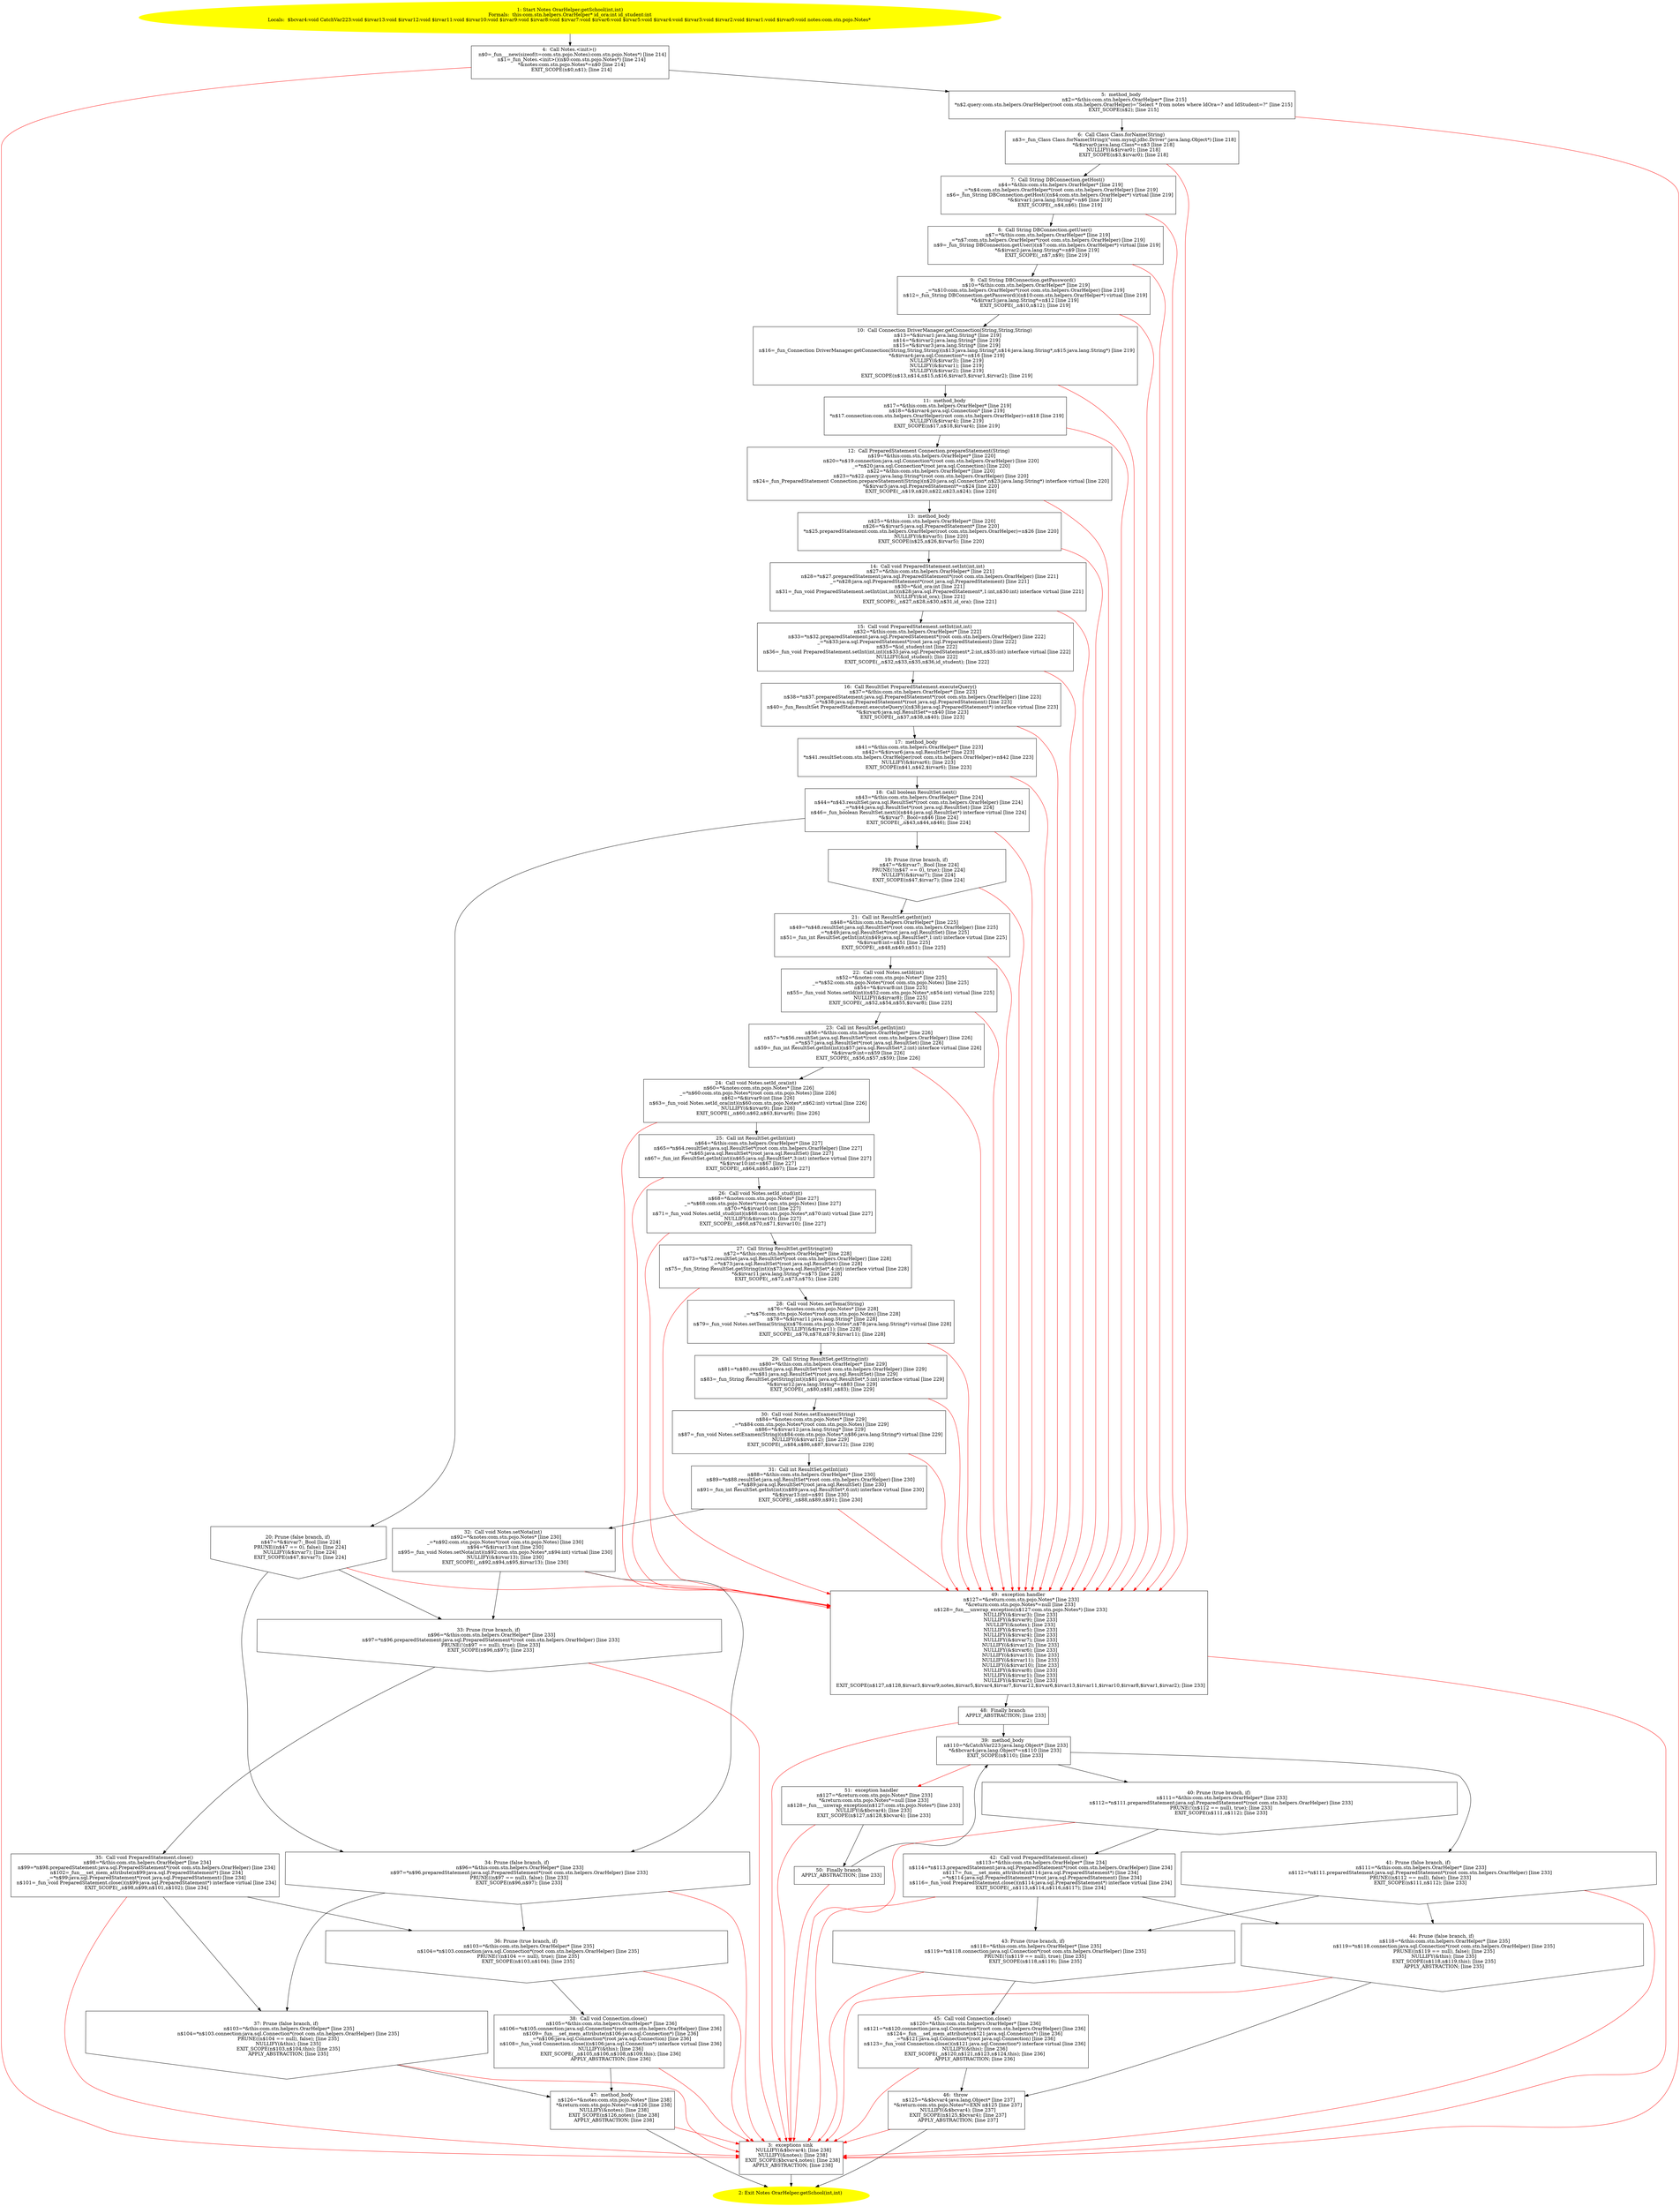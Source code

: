 /* @generated */
digraph cfg {
"com.stn.helpers.OrarHelper.getSchool(int,int):com.stn.pojo.Notes.7fb94ce121984e3f343b6c41e871cabc_1" [label="1: Start Notes OrarHelper.getSchool(int,int)\nFormals:  this:com.stn.helpers.OrarHelper* id_ora:int id_student:int\nLocals:  $bcvar4:void CatchVar223:void $irvar13:void $irvar12:void $irvar11:void $irvar10:void $irvar9:void $irvar8:void $irvar7:void $irvar6:void $irvar5:void $irvar4:void $irvar3:void $irvar2:void $irvar1:void $irvar0:void notes:com.stn.pojo.Notes* \n  " color=yellow style=filled]
	

	 "com.stn.helpers.OrarHelper.getSchool(int,int):com.stn.pojo.Notes.7fb94ce121984e3f343b6c41e871cabc_1" -> "com.stn.helpers.OrarHelper.getSchool(int,int):com.stn.pojo.Notes.7fb94ce121984e3f343b6c41e871cabc_4" ;
"com.stn.helpers.OrarHelper.getSchool(int,int):com.stn.pojo.Notes.7fb94ce121984e3f343b6c41e871cabc_2" [label="2: Exit Notes OrarHelper.getSchool(int,int) \n  " color=yellow style=filled]
	

"com.stn.helpers.OrarHelper.getSchool(int,int):com.stn.pojo.Notes.7fb94ce121984e3f343b6c41e871cabc_3" [label="3:  exceptions sink \n   NULLIFY(&$bcvar4); [line 238]\n  NULLIFY(&notes); [line 238]\n  EXIT_SCOPE($bcvar4,notes); [line 238]\n  APPLY_ABSTRACTION; [line 238]\n " shape="box"]
	

	 "com.stn.helpers.OrarHelper.getSchool(int,int):com.stn.pojo.Notes.7fb94ce121984e3f343b6c41e871cabc_3" -> "com.stn.helpers.OrarHelper.getSchool(int,int):com.stn.pojo.Notes.7fb94ce121984e3f343b6c41e871cabc_2" ;
"com.stn.helpers.OrarHelper.getSchool(int,int):com.stn.pojo.Notes.7fb94ce121984e3f343b6c41e871cabc_4" [label="4:  Call Notes.<init>() \n   n$0=_fun___new(sizeof(t=com.stn.pojo.Notes):com.stn.pojo.Notes*) [line 214]\n  n$1=_fun_Notes.<init>()(n$0:com.stn.pojo.Notes*) [line 214]\n  *&notes:com.stn.pojo.Notes*=n$0 [line 214]\n  EXIT_SCOPE(n$0,n$1); [line 214]\n " shape="box"]
	

	 "com.stn.helpers.OrarHelper.getSchool(int,int):com.stn.pojo.Notes.7fb94ce121984e3f343b6c41e871cabc_4" -> "com.stn.helpers.OrarHelper.getSchool(int,int):com.stn.pojo.Notes.7fb94ce121984e3f343b6c41e871cabc_5" ;
	 "com.stn.helpers.OrarHelper.getSchool(int,int):com.stn.pojo.Notes.7fb94ce121984e3f343b6c41e871cabc_4" -> "com.stn.helpers.OrarHelper.getSchool(int,int):com.stn.pojo.Notes.7fb94ce121984e3f343b6c41e871cabc_3" [color="red" ];
"com.stn.helpers.OrarHelper.getSchool(int,int):com.stn.pojo.Notes.7fb94ce121984e3f343b6c41e871cabc_5" [label="5:  method_body \n   n$2=*&this:com.stn.helpers.OrarHelper* [line 215]\n  *n$2.query:com.stn.helpers.OrarHelper(root com.stn.helpers.OrarHelper)=\"Select * from notes where IdOra=? and IdStudent=?\" [line 215]\n  EXIT_SCOPE(n$2); [line 215]\n " shape="box"]
	

	 "com.stn.helpers.OrarHelper.getSchool(int,int):com.stn.pojo.Notes.7fb94ce121984e3f343b6c41e871cabc_5" -> "com.stn.helpers.OrarHelper.getSchool(int,int):com.stn.pojo.Notes.7fb94ce121984e3f343b6c41e871cabc_6" ;
	 "com.stn.helpers.OrarHelper.getSchool(int,int):com.stn.pojo.Notes.7fb94ce121984e3f343b6c41e871cabc_5" -> "com.stn.helpers.OrarHelper.getSchool(int,int):com.stn.pojo.Notes.7fb94ce121984e3f343b6c41e871cabc_3" [color="red" ];
"com.stn.helpers.OrarHelper.getSchool(int,int):com.stn.pojo.Notes.7fb94ce121984e3f343b6c41e871cabc_6" [label="6:  Call Class Class.forName(String) \n   n$3=_fun_Class Class.forName(String)(\"com.mysql.jdbc.Driver\":java.lang.Object*) [line 218]\n  *&$irvar0:java.lang.Class*=n$3 [line 218]\n  NULLIFY(&$irvar0); [line 218]\n  EXIT_SCOPE(n$3,$irvar0); [line 218]\n " shape="box"]
	

	 "com.stn.helpers.OrarHelper.getSchool(int,int):com.stn.pojo.Notes.7fb94ce121984e3f343b6c41e871cabc_6" -> "com.stn.helpers.OrarHelper.getSchool(int,int):com.stn.pojo.Notes.7fb94ce121984e3f343b6c41e871cabc_7" ;
	 "com.stn.helpers.OrarHelper.getSchool(int,int):com.stn.pojo.Notes.7fb94ce121984e3f343b6c41e871cabc_6" -> "com.stn.helpers.OrarHelper.getSchool(int,int):com.stn.pojo.Notes.7fb94ce121984e3f343b6c41e871cabc_49" [color="red" ];
"com.stn.helpers.OrarHelper.getSchool(int,int):com.stn.pojo.Notes.7fb94ce121984e3f343b6c41e871cabc_7" [label="7:  Call String DBConnection.getHost() \n   n$4=*&this:com.stn.helpers.OrarHelper* [line 219]\n  _=*n$4:com.stn.helpers.OrarHelper*(root com.stn.helpers.OrarHelper) [line 219]\n  n$6=_fun_String DBConnection.getHost()(n$4:com.stn.helpers.OrarHelper*) virtual [line 219]\n  *&$irvar1:java.lang.String*=n$6 [line 219]\n  EXIT_SCOPE(_,n$4,n$6); [line 219]\n " shape="box"]
	

	 "com.stn.helpers.OrarHelper.getSchool(int,int):com.stn.pojo.Notes.7fb94ce121984e3f343b6c41e871cabc_7" -> "com.stn.helpers.OrarHelper.getSchool(int,int):com.stn.pojo.Notes.7fb94ce121984e3f343b6c41e871cabc_8" ;
	 "com.stn.helpers.OrarHelper.getSchool(int,int):com.stn.pojo.Notes.7fb94ce121984e3f343b6c41e871cabc_7" -> "com.stn.helpers.OrarHelper.getSchool(int,int):com.stn.pojo.Notes.7fb94ce121984e3f343b6c41e871cabc_49" [color="red" ];
"com.stn.helpers.OrarHelper.getSchool(int,int):com.stn.pojo.Notes.7fb94ce121984e3f343b6c41e871cabc_8" [label="8:  Call String DBConnection.getUser() \n   n$7=*&this:com.stn.helpers.OrarHelper* [line 219]\n  _=*n$7:com.stn.helpers.OrarHelper*(root com.stn.helpers.OrarHelper) [line 219]\n  n$9=_fun_String DBConnection.getUser()(n$7:com.stn.helpers.OrarHelper*) virtual [line 219]\n  *&$irvar2:java.lang.String*=n$9 [line 219]\n  EXIT_SCOPE(_,n$7,n$9); [line 219]\n " shape="box"]
	

	 "com.stn.helpers.OrarHelper.getSchool(int,int):com.stn.pojo.Notes.7fb94ce121984e3f343b6c41e871cabc_8" -> "com.stn.helpers.OrarHelper.getSchool(int,int):com.stn.pojo.Notes.7fb94ce121984e3f343b6c41e871cabc_9" ;
	 "com.stn.helpers.OrarHelper.getSchool(int,int):com.stn.pojo.Notes.7fb94ce121984e3f343b6c41e871cabc_8" -> "com.stn.helpers.OrarHelper.getSchool(int,int):com.stn.pojo.Notes.7fb94ce121984e3f343b6c41e871cabc_49" [color="red" ];
"com.stn.helpers.OrarHelper.getSchool(int,int):com.stn.pojo.Notes.7fb94ce121984e3f343b6c41e871cabc_9" [label="9:  Call String DBConnection.getPassword() \n   n$10=*&this:com.stn.helpers.OrarHelper* [line 219]\n  _=*n$10:com.stn.helpers.OrarHelper*(root com.stn.helpers.OrarHelper) [line 219]\n  n$12=_fun_String DBConnection.getPassword()(n$10:com.stn.helpers.OrarHelper*) virtual [line 219]\n  *&$irvar3:java.lang.String*=n$12 [line 219]\n  EXIT_SCOPE(_,n$10,n$12); [line 219]\n " shape="box"]
	

	 "com.stn.helpers.OrarHelper.getSchool(int,int):com.stn.pojo.Notes.7fb94ce121984e3f343b6c41e871cabc_9" -> "com.stn.helpers.OrarHelper.getSchool(int,int):com.stn.pojo.Notes.7fb94ce121984e3f343b6c41e871cabc_10" ;
	 "com.stn.helpers.OrarHelper.getSchool(int,int):com.stn.pojo.Notes.7fb94ce121984e3f343b6c41e871cabc_9" -> "com.stn.helpers.OrarHelper.getSchool(int,int):com.stn.pojo.Notes.7fb94ce121984e3f343b6c41e871cabc_49" [color="red" ];
"com.stn.helpers.OrarHelper.getSchool(int,int):com.stn.pojo.Notes.7fb94ce121984e3f343b6c41e871cabc_10" [label="10:  Call Connection DriverManager.getConnection(String,String,String) \n   n$13=*&$irvar1:java.lang.String* [line 219]\n  n$14=*&$irvar2:java.lang.String* [line 219]\n  n$15=*&$irvar3:java.lang.String* [line 219]\n  n$16=_fun_Connection DriverManager.getConnection(String,String,String)(n$13:java.lang.String*,n$14:java.lang.String*,n$15:java.lang.String*) [line 219]\n  *&$irvar4:java.sql.Connection*=n$16 [line 219]\n  NULLIFY(&$irvar3); [line 219]\n  NULLIFY(&$irvar1); [line 219]\n  NULLIFY(&$irvar2); [line 219]\n  EXIT_SCOPE(n$13,n$14,n$15,n$16,$irvar3,$irvar1,$irvar2); [line 219]\n " shape="box"]
	

	 "com.stn.helpers.OrarHelper.getSchool(int,int):com.stn.pojo.Notes.7fb94ce121984e3f343b6c41e871cabc_10" -> "com.stn.helpers.OrarHelper.getSchool(int,int):com.stn.pojo.Notes.7fb94ce121984e3f343b6c41e871cabc_11" ;
	 "com.stn.helpers.OrarHelper.getSchool(int,int):com.stn.pojo.Notes.7fb94ce121984e3f343b6c41e871cabc_10" -> "com.stn.helpers.OrarHelper.getSchool(int,int):com.stn.pojo.Notes.7fb94ce121984e3f343b6c41e871cabc_49" [color="red" ];
"com.stn.helpers.OrarHelper.getSchool(int,int):com.stn.pojo.Notes.7fb94ce121984e3f343b6c41e871cabc_11" [label="11:  method_body \n   n$17=*&this:com.stn.helpers.OrarHelper* [line 219]\n  n$18=*&$irvar4:java.sql.Connection* [line 219]\n  *n$17.connection:com.stn.helpers.OrarHelper(root com.stn.helpers.OrarHelper)=n$18 [line 219]\n  NULLIFY(&$irvar4); [line 219]\n  EXIT_SCOPE(n$17,n$18,$irvar4); [line 219]\n " shape="box"]
	

	 "com.stn.helpers.OrarHelper.getSchool(int,int):com.stn.pojo.Notes.7fb94ce121984e3f343b6c41e871cabc_11" -> "com.stn.helpers.OrarHelper.getSchool(int,int):com.stn.pojo.Notes.7fb94ce121984e3f343b6c41e871cabc_12" ;
	 "com.stn.helpers.OrarHelper.getSchool(int,int):com.stn.pojo.Notes.7fb94ce121984e3f343b6c41e871cabc_11" -> "com.stn.helpers.OrarHelper.getSchool(int,int):com.stn.pojo.Notes.7fb94ce121984e3f343b6c41e871cabc_49" [color="red" ];
"com.stn.helpers.OrarHelper.getSchool(int,int):com.stn.pojo.Notes.7fb94ce121984e3f343b6c41e871cabc_12" [label="12:  Call PreparedStatement Connection.prepareStatement(String) \n   n$19=*&this:com.stn.helpers.OrarHelper* [line 220]\n  n$20=*n$19.connection:java.sql.Connection*(root com.stn.helpers.OrarHelper) [line 220]\n  _=*n$20:java.sql.Connection*(root java.sql.Connection) [line 220]\n  n$22=*&this:com.stn.helpers.OrarHelper* [line 220]\n  n$23=*n$22.query:java.lang.String*(root com.stn.helpers.OrarHelper) [line 220]\n  n$24=_fun_PreparedStatement Connection.prepareStatement(String)(n$20:java.sql.Connection*,n$23:java.lang.String*) interface virtual [line 220]\n  *&$irvar5:java.sql.PreparedStatement*=n$24 [line 220]\n  EXIT_SCOPE(_,n$19,n$20,n$22,n$23,n$24); [line 220]\n " shape="box"]
	

	 "com.stn.helpers.OrarHelper.getSchool(int,int):com.stn.pojo.Notes.7fb94ce121984e3f343b6c41e871cabc_12" -> "com.stn.helpers.OrarHelper.getSchool(int,int):com.stn.pojo.Notes.7fb94ce121984e3f343b6c41e871cabc_13" ;
	 "com.stn.helpers.OrarHelper.getSchool(int,int):com.stn.pojo.Notes.7fb94ce121984e3f343b6c41e871cabc_12" -> "com.stn.helpers.OrarHelper.getSchool(int,int):com.stn.pojo.Notes.7fb94ce121984e3f343b6c41e871cabc_49" [color="red" ];
"com.stn.helpers.OrarHelper.getSchool(int,int):com.stn.pojo.Notes.7fb94ce121984e3f343b6c41e871cabc_13" [label="13:  method_body \n   n$25=*&this:com.stn.helpers.OrarHelper* [line 220]\n  n$26=*&$irvar5:java.sql.PreparedStatement* [line 220]\n  *n$25.preparedStatement:com.stn.helpers.OrarHelper(root com.stn.helpers.OrarHelper)=n$26 [line 220]\n  NULLIFY(&$irvar5); [line 220]\n  EXIT_SCOPE(n$25,n$26,$irvar5); [line 220]\n " shape="box"]
	

	 "com.stn.helpers.OrarHelper.getSchool(int,int):com.stn.pojo.Notes.7fb94ce121984e3f343b6c41e871cabc_13" -> "com.stn.helpers.OrarHelper.getSchool(int,int):com.stn.pojo.Notes.7fb94ce121984e3f343b6c41e871cabc_14" ;
	 "com.stn.helpers.OrarHelper.getSchool(int,int):com.stn.pojo.Notes.7fb94ce121984e3f343b6c41e871cabc_13" -> "com.stn.helpers.OrarHelper.getSchool(int,int):com.stn.pojo.Notes.7fb94ce121984e3f343b6c41e871cabc_49" [color="red" ];
"com.stn.helpers.OrarHelper.getSchool(int,int):com.stn.pojo.Notes.7fb94ce121984e3f343b6c41e871cabc_14" [label="14:  Call void PreparedStatement.setInt(int,int) \n   n$27=*&this:com.stn.helpers.OrarHelper* [line 221]\n  n$28=*n$27.preparedStatement:java.sql.PreparedStatement*(root com.stn.helpers.OrarHelper) [line 221]\n  _=*n$28:java.sql.PreparedStatement*(root java.sql.PreparedStatement) [line 221]\n  n$30=*&id_ora:int [line 221]\n  n$31=_fun_void PreparedStatement.setInt(int,int)(n$28:java.sql.PreparedStatement*,1:int,n$30:int) interface virtual [line 221]\n  NULLIFY(&id_ora); [line 221]\n  EXIT_SCOPE(_,n$27,n$28,n$30,n$31,id_ora); [line 221]\n " shape="box"]
	

	 "com.stn.helpers.OrarHelper.getSchool(int,int):com.stn.pojo.Notes.7fb94ce121984e3f343b6c41e871cabc_14" -> "com.stn.helpers.OrarHelper.getSchool(int,int):com.stn.pojo.Notes.7fb94ce121984e3f343b6c41e871cabc_15" ;
	 "com.stn.helpers.OrarHelper.getSchool(int,int):com.stn.pojo.Notes.7fb94ce121984e3f343b6c41e871cabc_14" -> "com.stn.helpers.OrarHelper.getSchool(int,int):com.stn.pojo.Notes.7fb94ce121984e3f343b6c41e871cabc_49" [color="red" ];
"com.stn.helpers.OrarHelper.getSchool(int,int):com.stn.pojo.Notes.7fb94ce121984e3f343b6c41e871cabc_15" [label="15:  Call void PreparedStatement.setInt(int,int) \n   n$32=*&this:com.stn.helpers.OrarHelper* [line 222]\n  n$33=*n$32.preparedStatement:java.sql.PreparedStatement*(root com.stn.helpers.OrarHelper) [line 222]\n  _=*n$33:java.sql.PreparedStatement*(root java.sql.PreparedStatement) [line 222]\n  n$35=*&id_student:int [line 222]\n  n$36=_fun_void PreparedStatement.setInt(int,int)(n$33:java.sql.PreparedStatement*,2:int,n$35:int) interface virtual [line 222]\n  NULLIFY(&id_student); [line 222]\n  EXIT_SCOPE(_,n$32,n$33,n$35,n$36,id_student); [line 222]\n " shape="box"]
	

	 "com.stn.helpers.OrarHelper.getSchool(int,int):com.stn.pojo.Notes.7fb94ce121984e3f343b6c41e871cabc_15" -> "com.stn.helpers.OrarHelper.getSchool(int,int):com.stn.pojo.Notes.7fb94ce121984e3f343b6c41e871cabc_16" ;
	 "com.stn.helpers.OrarHelper.getSchool(int,int):com.stn.pojo.Notes.7fb94ce121984e3f343b6c41e871cabc_15" -> "com.stn.helpers.OrarHelper.getSchool(int,int):com.stn.pojo.Notes.7fb94ce121984e3f343b6c41e871cabc_49" [color="red" ];
"com.stn.helpers.OrarHelper.getSchool(int,int):com.stn.pojo.Notes.7fb94ce121984e3f343b6c41e871cabc_16" [label="16:  Call ResultSet PreparedStatement.executeQuery() \n   n$37=*&this:com.stn.helpers.OrarHelper* [line 223]\n  n$38=*n$37.preparedStatement:java.sql.PreparedStatement*(root com.stn.helpers.OrarHelper) [line 223]\n  _=*n$38:java.sql.PreparedStatement*(root java.sql.PreparedStatement) [line 223]\n  n$40=_fun_ResultSet PreparedStatement.executeQuery()(n$38:java.sql.PreparedStatement*) interface virtual [line 223]\n  *&$irvar6:java.sql.ResultSet*=n$40 [line 223]\n  EXIT_SCOPE(_,n$37,n$38,n$40); [line 223]\n " shape="box"]
	

	 "com.stn.helpers.OrarHelper.getSchool(int,int):com.stn.pojo.Notes.7fb94ce121984e3f343b6c41e871cabc_16" -> "com.stn.helpers.OrarHelper.getSchool(int,int):com.stn.pojo.Notes.7fb94ce121984e3f343b6c41e871cabc_17" ;
	 "com.stn.helpers.OrarHelper.getSchool(int,int):com.stn.pojo.Notes.7fb94ce121984e3f343b6c41e871cabc_16" -> "com.stn.helpers.OrarHelper.getSchool(int,int):com.stn.pojo.Notes.7fb94ce121984e3f343b6c41e871cabc_49" [color="red" ];
"com.stn.helpers.OrarHelper.getSchool(int,int):com.stn.pojo.Notes.7fb94ce121984e3f343b6c41e871cabc_17" [label="17:  method_body \n   n$41=*&this:com.stn.helpers.OrarHelper* [line 223]\n  n$42=*&$irvar6:java.sql.ResultSet* [line 223]\n  *n$41.resultSet:com.stn.helpers.OrarHelper(root com.stn.helpers.OrarHelper)=n$42 [line 223]\n  NULLIFY(&$irvar6); [line 223]\n  EXIT_SCOPE(n$41,n$42,$irvar6); [line 223]\n " shape="box"]
	

	 "com.stn.helpers.OrarHelper.getSchool(int,int):com.stn.pojo.Notes.7fb94ce121984e3f343b6c41e871cabc_17" -> "com.stn.helpers.OrarHelper.getSchool(int,int):com.stn.pojo.Notes.7fb94ce121984e3f343b6c41e871cabc_18" ;
	 "com.stn.helpers.OrarHelper.getSchool(int,int):com.stn.pojo.Notes.7fb94ce121984e3f343b6c41e871cabc_17" -> "com.stn.helpers.OrarHelper.getSchool(int,int):com.stn.pojo.Notes.7fb94ce121984e3f343b6c41e871cabc_49" [color="red" ];
"com.stn.helpers.OrarHelper.getSchool(int,int):com.stn.pojo.Notes.7fb94ce121984e3f343b6c41e871cabc_18" [label="18:  Call boolean ResultSet.next() \n   n$43=*&this:com.stn.helpers.OrarHelper* [line 224]\n  n$44=*n$43.resultSet:java.sql.ResultSet*(root com.stn.helpers.OrarHelper) [line 224]\n  _=*n$44:java.sql.ResultSet*(root java.sql.ResultSet) [line 224]\n  n$46=_fun_boolean ResultSet.next()(n$44:java.sql.ResultSet*) interface virtual [line 224]\n  *&$irvar7:_Bool=n$46 [line 224]\n  EXIT_SCOPE(_,n$43,n$44,n$46); [line 224]\n " shape="box"]
	

	 "com.stn.helpers.OrarHelper.getSchool(int,int):com.stn.pojo.Notes.7fb94ce121984e3f343b6c41e871cabc_18" -> "com.stn.helpers.OrarHelper.getSchool(int,int):com.stn.pojo.Notes.7fb94ce121984e3f343b6c41e871cabc_19" ;
	 "com.stn.helpers.OrarHelper.getSchool(int,int):com.stn.pojo.Notes.7fb94ce121984e3f343b6c41e871cabc_18" -> "com.stn.helpers.OrarHelper.getSchool(int,int):com.stn.pojo.Notes.7fb94ce121984e3f343b6c41e871cabc_20" ;
	 "com.stn.helpers.OrarHelper.getSchool(int,int):com.stn.pojo.Notes.7fb94ce121984e3f343b6c41e871cabc_18" -> "com.stn.helpers.OrarHelper.getSchool(int,int):com.stn.pojo.Notes.7fb94ce121984e3f343b6c41e871cabc_49" [color="red" ];
"com.stn.helpers.OrarHelper.getSchool(int,int):com.stn.pojo.Notes.7fb94ce121984e3f343b6c41e871cabc_19" [label="19: Prune (true branch, if) \n   n$47=*&$irvar7:_Bool [line 224]\n  PRUNE(!(n$47 == 0), true); [line 224]\n  NULLIFY(&$irvar7); [line 224]\n  EXIT_SCOPE(n$47,$irvar7); [line 224]\n " shape="invhouse"]
	

	 "com.stn.helpers.OrarHelper.getSchool(int,int):com.stn.pojo.Notes.7fb94ce121984e3f343b6c41e871cabc_19" -> "com.stn.helpers.OrarHelper.getSchool(int,int):com.stn.pojo.Notes.7fb94ce121984e3f343b6c41e871cabc_21" ;
	 "com.stn.helpers.OrarHelper.getSchool(int,int):com.stn.pojo.Notes.7fb94ce121984e3f343b6c41e871cabc_19" -> "com.stn.helpers.OrarHelper.getSchool(int,int):com.stn.pojo.Notes.7fb94ce121984e3f343b6c41e871cabc_49" [color="red" ];
"com.stn.helpers.OrarHelper.getSchool(int,int):com.stn.pojo.Notes.7fb94ce121984e3f343b6c41e871cabc_20" [label="20: Prune (false branch, if) \n   n$47=*&$irvar7:_Bool [line 224]\n  PRUNE((n$47 == 0), false); [line 224]\n  NULLIFY(&$irvar7); [line 224]\n  EXIT_SCOPE(n$47,$irvar7); [line 224]\n " shape="invhouse"]
	

	 "com.stn.helpers.OrarHelper.getSchool(int,int):com.stn.pojo.Notes.7fb94ce121984e3f343b6c41e871cabc_20" -> "com.stn.helpers.OrarHelper.getSchool(int,int):com.stn.pojo.Notes.7fb94ce121984e3f343b6c41e871cabc_33" ;
	 "com.stn.helpers.OrarHelper.getSchool(int,int):com.stn.pojo.Notes.7fb94ce121984e3f343b6c41e871cabc_20" -> "com.stn.helpers.OrarHelper.getSchool(int,int):com.stn.pojo.Notes.7fb94ce121984e3f343b6c41e871cabc_34" ;
	 "com.stn.helpers.OrarHelper.getSchool(int,int):com.stn.pojo.Notes.7fb94ce121984e3f343b6c41e871cabc_20" -> "com.stn.helpers.OrarHelper.getSchool(int,int):com.stn.pojo.Notes.7fb94ce121984e3f343b6c41e871cabc_49" [color="red" ];
"com.stn.helpers.OrarHelper.getSchool(int,int):com.stn.pojo.Notes.7fb94ce121984e3f343b6c41e871cabc_21" [label="21:  Call int ResultSet.getInt(int) \n   n$48=*&this:com.stn.helpers.OrarHelper* [line 225]\n  n$49=*n$48.resultSet:java.sql.ResultSet*(root com.stn.helpers.OrarHelper) [line 225]\n  _=*n$49:java.sql.ResultSet*(root java.sql.ResultSet) [line 225]\n  n$51=_fun_int ResultSet.getInt(int)(n$49:java.sql.ResultSet*,1:int) interface virtual [line 225]\n  *&$irvar8:int=n$51 [line 225]\n  EXIT_SCOPE(_,n$48,n$49,n$51); [line 225]\n " shape="box"]
	

	 "com.stn.helpers.OrarHelper.getSchool(int,int):com.stn.pojo.Notes.7fb94ce121984e3f343b6c41e871cabc_21" -> "com.stn.helpers.OrarHelper.getSchool(int,int):com.stn.pojo.Notes.7fb94ce121984e3f343b6c41e871cabc_22" ;
	 "com.stn.helpers.OrarHelper.getSchool(int,int):com.stn.pojo.Notes.7fb94ce121984e3f343b6c41e871cabc_21" -> "com.stn.helpers.OrarHelper.getSchool(int,int):com.stn.pojo.Notes.7fb94ce121984e3f343b6c41e871cabc_49" [color="red" ];
"com.stn.helpers.OrarHelper.getSchool(int,int):com.stn.pojo.Notes.7fb94ce121984e3f343b6c41e871cabc_22" [label="22:  Call void Notes.setId(int) \n   n$52=*&notes:com.stn.pojo.Notes* [line 225]\n  _=*n$52:com.stn.pojo.Notes*(root com.stn.pojo.Notes) [line 225]\n  n$54=*&$irvar8:int [line 225]\n  n$55=_fun_void Notes.setId(int)(n$52:com.stn.pojo.Notes*,n$54:int) virtual [line 225]\n  NULLIFY(&$irvar8); [line 225]\n  EXIT_SCOPE(_,n$52,n$54,n$55,$irvar8); [line 225]\n " shape="box"]
	

	 "com.stn.helpers.OrarHelper.getSchool(int,int):com.stn.pojo.Notes.7fb94ce121984e3f343b6c41e871cabc_22" -> "com.stn.helpers.OrarHelper.getSchool(int,int):com.stn.pojo.Notes.7fb94ce121984e3f343b6c41e871cabc_23" ;
	 "com.stn.helpers.OrarHelper.getSchool(int,int):com.stn.pojo.Notes.7fb94ce121984e3f343b6c41e871cabc_22" -> "com.stn.helpers.OrarHelper.getSchool(int,int):com.stn.pojo.Notes.7fb94ce121984e3f343b6c41e871cabc_49" [color="red" ];
"com.stn.helpers.OrarHelper.getSchool(int,int):com.stn.pojo.Notes.7fb94ce121984e3f343b6c41e871cabc_23" [label="23:  Call int ResultSet.getInt(int) \n   n$56=*&this:com.stn.helpers.OrarHelper* [line 226]\n  n$57=*n$56.resultSet:java.sql.ResultSet*(root com.stn.helpers.OrarHelper) [line 226]\n  _=*n$57:java.sql.ResultSet*(root java.sql.ResultSet) [line 226]\n  n$59=_fun_int ResultSet.getInt(int)(n$57:java.sql.ResultSet*,2:int) interface virtual [line 226]\n  *&$irvar9:int=n$59 [line 226]\n  EXIT_SCOPE(_,n$56,n$57,n$59); [line 226]\n " shape="box"]
	

	 "com.stn.helpers.OrarHelper.getSchool(int,int):com.stn.pojo.Notes.7fb94ce121984e3f343b6c41e871cabc_23" -> "com.stn.helpers.OrarHelper.getSchool(int,int):com.stn.pojo.Notes.7fb94ce121984e3f343b6c41e871cabc_24" ;
	 "com.stn.helpers.OrarHelper.getSchool(int,int):com.stn.pojo.Notes.7fb94ce121984e3f343b6c41e871cabc_23" -> "com.stn.helpers.OrarHelper.getSchool(int,int):com.stn.pojo.Notes.7fb94ce121984e3f343b6c41e871cabc_49" [color="red" ];
"com.stn.helpers.OrarHelper.getSchool(int,int):com.stn.pojo.Notes.7fb94ce121984e3f343b6c41e871cabc_24" [label="24:  Call void Notes.setId_ora(int) \n   n$60=*&notes:com.stn.pojo.Notes* [line 226]\n  _=*n$60:com.stn.pojo.Notes*(root com.stn.pojo.Notes) [line 226]\n  n$62=*&$irvar9:int [line 226]\n  n$63=_fun_void Notes.setId_ora(int)(n$60:com.stn.pojo.Notes*,n$62:int) virtual [line 226]\n  NULLIFY(&$irvar9); [line 226]\n  EXIT_SCOPE(_,n$60,n$62,n$63,$irvar9); [line 226]\n " shape="box"]
	

	 "com.stn.helpers.OrarHelper.getSchool(int,int):com.stn.pojo.Notes.7fb94ce121984e3f343b6c41e871cabc_24" -> "com.stn.helpers.OrarHelper.getSchool(int,int):com.stn.pojo.Notes.7fb94ce121984e3f343b6c41e871cabc_25" ;
	 "com.stn.helpers.OrarHelper.getSchool(int,int):com.stn.pojo.Notes.7fb94ce121984e3f343b6c41e871cabc_24" -> "com.stn.helpers.OrarHelper.getSchool(int,int):com.stn.pojo.Notes.7fb94ce121984e3f343b6c41e871cabc_49" [color="red" ];
"com.stn.helpers.OrarHelper.getSchool(int,int):com.stn.pojo.Notes.7fb94ce121984e3f343b6c41e871cabc_25" [label="25:  Call int ResultSet.getInt(int) \n   n$64=*&this:com.stn.helpers.OrarHelper* [line 227]\n  n$65=*n$64.resultSet:java.sql.ResultSet*(root com.stn.helpers.OrarHelper) [line 227]\n  _=*n$65:java.sql.ResultSet*(root java.sql.ResultSet) [line 227]\n  n$67=_fun_int ResultSet.getInt(int)(n$65:java.sql.ResultSet*,3:int) interface virtual [line 227]\n  *&$irvar10:int=n$67 [line 227]\n  EXIT_SCOPE(_,n$64,n$65,n$67); [line 227]\n " shape="box"]
	

	 "com.stn.helpers.OrarHelper.getSchool(int,int):com.stn.pojo.Notes.7fb94ce121984e3f343b6c41e871cabc_25" -> "com.stn.helpers.OrarHelper.getSchool(int,int):com.stn.pojo.Notes.7fb94ce121984e3f343b6c41e871cabc_26" ;
	 "com.stn.helpers.OrarHelper.getSchool(int,int):com.stn.pojo.Notes.7fb94ce121984e3f343b6c41e871cabc_25" -> "com.stn.helpers.OrarHelper.getSchool(int,int):com.stn.pojo.Notes.7fb94ce121984e3f343b6c41e871cabc_49" [color="red" ];
"com.stn.helpers.OrarHelper.getSchool(int,int):com.stn.pojo.Notes.7fb94ce121984e3f343b6c41e871cabc_26" [label="26:  Call void Notes.setId_stud(int) \n   n$68=*&notes:com.stn.pojo.Notes* [line 227]\n  _=*n$68:com.stn.pojo.Notes*(root com.stn.pojo.Notes) [line 227]\n  n$70=*&$irvar10:int [line 227]\n  n$71=_fun_void Notes.setId_stud(int)(n$68:com.stn.pojo.Notes*,n$70:int) virtual [line 227]\n  NULLIFY(&$irvar10); [line 227]\n  EXIT_SCOPE(_,n$68,n$70,n$71,$irvar10); [line 227]\n " shape="box"]
	

	 "com.stn.helpers.OrarHelper.getSchool(int,int):com.stn.pojo.Notes.7fb94ce121984e3f343b6c41e871cabc_26" -> "com.stn.helpers.OrarHelper.getSchool(int,int):com.stn.pojo.Notes.7fb94ce121984e3f343b6c41e871cabc_27" ;
	 "com.stn.helpers.OrarHelper.getSchool(int,int):com.stn.pojo.Notes.7fb94ce121984e3f343b6c41e871cabc_26" -> "com.stn.helpers.OrarHelper.getSchool(int,int):com.stn.pojo.Notes.7fb94ce121984e3f343b6c41e871cabc_49" [color="red" ];
"com.stn.helpers.OrarHelper.getSchool(int,int):com.stn.pojo.Notes.7fb94ce121984e3f343b6c41e871cabc_27" [label="27:  Call String ResultSet.getString(int) \n   n$72=*&this:com.stn.helpers.OrarHelper* [line 228]\n  n$73=*n$72.resultSet:java.sql.ResultSet*(root com.stn.helpers.OrarHelper) [line 228]\n  _=*n$73:java.sql.ResultSet*(root java.sql.ResultSet) [line 228]\n  n$75=_fun_String ResultSet.getString(int)(n$73:java.sql.ResultSet*,4:int) interface virtual [line 228]\n  *&$irvar11:java.lang.String*=n$75 [line 228]\n  EXIT_SCOPE(_,n$72,n$73,n$75); [line 228]\n " shape="box"]
	

	 "com.stn.helpers.OrarHelper.getSchool(int,int):com.stn.pojo.Notes.7fb94ce121984e3f343b6c41e871cabc_27" -> "com.stn.helpers.OrarHelper.getSchool(int,int):com.stn.pojo.Notes.7fb94ce121984e3f343b6c41e871cabc_28" ;
	 "com.stn.helpers.OrarHelper.getSchool(int,int):com.stn.pojo.Notes.7fb94ce121984e3f343b6c41e871cabc_27" -> "com.stn.helpers.OrarHelper.getSchool(int,int):com.stn.pojo.Notes.7fb94ce121984e3f343b6c41e871cabc_49" [color="red" ];
"com.stn.helpers.OrarHelper.getSchool(int,int):com.stn.pojo.Notes.7fb94ce121984e3f343b6c41e871cabc_28" [label="28:  Call void Notes.setTema(String) \n   n$76=*&notes:com.stn.pojo.Notes* [line 228]\n  _=*n$76:com.stn.pojo.Notes*(root com.stn.pojo.Notes) [line 228]\n  n$78=*&$irvar11:java.lang.String* [line 228]\n  n$79=_fun_void Notes.setTema(String)(n$76:com.stn.pojo.Notes*,n$78:java.lang.String*) virtual [line 228]\n  NULLIFY(&$irvar11); [line 228]\n  EXIT_SCOPE(_,n$76,n$78,n$79,$irvar11); [line 228]\n " shape="box"]
	

	 "com.stn.helpers.OrarHelper.getSchool(int,int):com.stn.pojo.Notes.7fb94ce121984e3f343b6c41e871cabc_28" -> "com.stn.helpers.OrarHelper.getSchool(int,int):com.stn.pojo.Notes.7fb94ce121984e3f343b6c41e871cabc_29" ;
	 "com.stn.helpers.OrarHelper.getSchool(int,int):com.stn.pojo.Notes.7fb94ce121984e3f343b6c41e871cabc_28" -> "com.stn.helpers.OrarHelper.getSchool(int,int):com.stn.pojo.Notes.7fb94ce121984e3f343b6c41e871cabc_49" [color="red" ];
"com.stn.helpers.OrarHelper.getSchool(int,int):com.stn.pojo.Notes.7fb94ce121984e3f343b6c41e871cabc_29" [label="29:  Call String ResultSet.getString(int) \n   n$80=*&this:com.stn.helpers.OrarHelper* [line 229]\n  n$81=*n$80.resultSet:java.sql.ResultSet*(root com.stn.helpers.OrarHelper) [line 229]\n  _=*n$81:java.sql.ResultSet*(root java.sql.ResultSet) [line 229]\n  n$83=_fun_String ResultSet.getString(int)(n$81:java.sql.ResultSet*,5:int) interface virtual [line 229]\n  *&$irvar12:java.lang.String*=n$83 [line 229]\n  EXIT_SCOPE(_,n$80,n$81,n$83); [line 229]\n " shape="box"]
	

	 "com.stn.helpers.OrarHelper.getSchool(int,int):com.stn.pojo.Notes.7fb94ce121984e3f343b6c41e871cabc_29" -> "com.stn.helpers.OrarHelper.getSchool(int,int):com.stn.pojo.Notes.7fb94ce121984e3f343b6c41e871cabc_30" ;
	 "com.stn.helpers.OrarHelper.getSchool(int,int):com.stn.pojo.Notes.7fb94ce121984e3f343b6c41e871cabc_29" -> "com.stn.helpers.OrarHelper.getSchool(int,int):com.stn.pojo.Notes.7fb94ce121984e3f343b6c41e871cabc_49" [color="red" ];
"com.stn.helpers.OrarHelper.getSchool(int,int):com.stn.pojo.Notes.7fb94ce121984e3f343b6c41e871cabc_30" [label="30:  Call void Notes.setExamen(String) \n   n$84=*&notes:com.stn.pojo.Notes* [line 229]\n  _=*n$84:com.stn.pojo.Notes*(root com.stn.pojo.Notes) [line 229]\n  n$86=*&$irvar12:java.lang.String* [line 229]\n  n$87=_fun_void Notes.setExamen(String)(n$84:com.stn.pojo.Notes*,n$86:java.lang.String*) virtual [line 229]\n  NULLIFY(&$irvar12); [line 229]\n  EXIT_SCOPE(_,n$84,n$86,n$87,$irvar12); [line 229]\n " shape="box"]
	

	 "com.stn.helpers.OrarHelper.getSchool(int,int):com.stn.pojo.Notes.7fb94ce121984e3f343b6c41e871cabc_30" -> "com.stn.helpers.OrarHelper.getSchool(int,int):com.stn.pojo.Notes.7fb94ce121984e3f343b6c41e871cabc_31" ;
	 "com.stn.helpers.OrarHelper.getSchool(int,int):com.stn.pojo.Notes.7fb94ce121984e3f343b6c41e871cabc_30" -> "com.stn.helpers.OrarHelper.getSchool(int,int):com.stn.pojo.Notes.7fb94ce121984e3f343b6c41e871cabc_49" [color="red" ];
"com.stn.helpers.OrarHelper.getSchool(int,int):com.stn.pojo.Notes.7fb94ce121984e3f343b6c41e871cabc_31" [label="31:  Call int ResultSet.getInt(int) \n   n$88=*&this:com.stn.helpers.OrarHelper* [line 230]\n  n$89=*n$88.resultSet:java.sql.ResultSet*(root com.stn.helpers.OrarHelper) [line 230]\n  _=*n$89:java.sql.ResultSet*(root java.sql.ResultSet) [line 230]\n  n$91=_fun_int ResultSet.getInt(int)(n$89:java.sql.ResultSet*,6:int) interface virtual [line 230]\n  *&$irvar13:int=n$91 [line 230]\n  EXIT_SCOPE(_,n$88,n$89,n$91); [line 230]\n " shape="box"]
	

	 "com.stn.helpers.OrarHelper.getSchool(int,int):com.stn.pojo.Notes.7fb94ce121984e3f343b6c41e871cabc_31" -> "com.stn.helpers.OrarHelper.getSchool(int,int):com.stn.pojo.Notes.7fb94ce121984e3f343b6c41e871cabc_32" ;
	 "com.stn.helpers.OrarHelper.getSchool(int,int):com.stn.pojo.Notes.7fb94ce121984e3f343b6c41e871cabc_31" -> "com.stn.helpers.OrarHelper.getSchool(int,int):com.stn.pojo.Notes.7fb94ce121984e3f343b6c41e871cabc_49" [color="red" ];
"com.stn.helpers.OrarHelper.getSchool(int,int):com.stn.pojo.Notes.7fb94ce121984e3f343b6c41e871cabc_32" [label="32:  Call void Notes.setNota(int) \n   n$92=*&notes:com.stn.pojo.Notes* [line 230]\n  _=*n$92:com.stn.pojo.Notes*(root com.stn.pojo.Notes) [line 230]\n  n$94=*&$irvar13:int [line 230]\n  n$95=_fun_void Notes.setNota(int)(n$92:com.stn.pojo.Notes*,n$94:int) virtual [line 230]\n  NULLIFY(&$irvar13); [line 230]\n  EXIT_SCOPE(_,n$92,n$94,n$95,$irvar13); [line 230]\n " shape="box"]
	

	 "com.stn.helpers.OrarHelper.getSchool(int,int):com.stn.pojo.Notes.7fb94ce121984e3f343b6c41e871cabc_32" -> "com.stn.helpers.OrarHelper.getSchool(int,int):com.stn.pojo.Notes.7fb94ce121984e3f343b6c41e871cabc_33" ;
	 "com.stn.helpers.OrarHelper.getSchool(int,int):com.stn.pojo.Notes.7fb94ce121984e3f343b6c41e871cabc_32" -> "com.stn.helpers.OrarHelper.getSchool(int,int):com.stn.pojo.Notes.7fb94ce121984e3f343b6c41e871cabc_34" ;
	 "com.stn.helpers.OrarHelper.getSchool(int,int):com.stn.pojo.Notes.7fb94ce121984e3f343b6c41e871cabc_32" -> "com.stn.helpers.OrarHelper.getSchool(int,int):com.stn.pojo.Notes.7fb94ce121984e3f343b6c41e871cabc_49" [color="red" ];
"com.stn.helpers.OrarHelper.getSchool(int,int):com.stn.pojo.Notes.7fb94ce121984e3f343b6c41e871cabc_33" [label="33: Prune (true branch, if) \n   n$96=*&this:com.stn.helpers.OrarHelper* [line 233]\n  n$97=*n$96.preparedStatement:java.sql.PreparedStatement*(root com.stn.helpers.OrarHelper) [line 233]\n  PRUNE(!(n$97 == null), true); [line 233]\n  EXIT_SCOPE(n$96,n$97); [line 233]\n " shape="invhouse"]
	

	 "com.stn.helpers.OrarHelper.getSchool(int,int):com.stn.pojo.Notes.7fb94ce121984e3f343b6c41e871cabc_33" -> "com.stn.helpers.OrarHelper.getSchool(int,int):com.stn.pojo.Notes.7fb94ce121984e3f343b6c41e871cabc_35" ;
	 "com.stn.helpers.OrarHelper.getSchool(int,int):com.stn.pojo.Notes.7fb94ce121984e3f343b6c41e871cabc_33" -> "com.stn.helpers.OrarHelper.getSchool(int,int):com.stn.pojo.Notes.7fb94ce121984e3f343b6c41e871cabc_3" [color="red" ];
"com.stn.helpers.OrarHelper.getSchool(int,int):com.stn.pojo.Notes.7fb94ce121984e3f343b6c41e871cabc_34" [label="34: Prune (false branch, if) \n   n$96=*&this:com.stn.helpers.OrarHelper* [line 233]\n  n$97=*n$96.preparedStatement:java.sql.PreparedStatement*(root com.stn.helpers.OrarHelper) [line 233]\n  PRUNE((n$97 == null), false); [line 233]\n  EXIT_SCOPE(n$96,n$97); [line 233]\n " shape="invhouse"]
	

	 "com.stn.helpers.OrarHelper.getSchool(int,int):com.stn.pojo.Notes.7fb94ce121984e3f343b6c41e871cabc_34" -> "com.stn.helpers.OrarHelper.getSchool(int,int):com.stn.pojo.Notes.7fb94ce121984e3f343b6c41e871cabc_36" ;
	 "com.stn.helpers.OrarHelper.getSchool(int,int):com.stn.pojo.Notes.7fb94ce121984e3f343b6c41e871cabc_34" -> "com.stn.helpers.OrarHelper.getSchool(int,int):com.stn.pojo.Notes.7fb94ce121984e3f343b6c41e871cabc_37" ;
	 "com.stn.helpers.OrarHelper.getSchool(int,int):com.stn.pojo.Notes.7fb94ce121984e3f343b6c41e871cabc_34" -> "com.stn.helpers.OrarHelper.getSchool(int,int):com.stn.pojo.Notes.7fb94ce121984e3f343b6c41e871cabc_3" [color="red" ];
"com.stn.helpers.OrarHelper.getSchool(int,int):com.stn.pojo.Notes.7fb94ce121984e3f343b6c41e871cabc_35" [label="35:  Call void PreparedStatement.close() \n   n$98=*&this:com.stn.helpers.OrarHelper* [line 234]\n  n$99=*n$98.preparedStatement:java.sql.PreparedStatement*(root com.stn.helpers.OrarHelper) [line 234]\n  n$102=_fun___set_mem_attribute(n$99:java.sql.PreparedStatement*) [line 234]\n  _=*n$99:java.sql.PreparedStatement*(root java.sql.PreparedStatement) [line 234]\n  n$101=_fun_void PreparedStatement.close()(n$99:java.sql.PreparedStatement*) interface virtual [line 234]\n  EXIT_SCOPE(_,n$98,n$99,n$101,n$102); [line 234]\n " shape="box"]
	

	 "com.stn.helpers.OrarHelper.getSchool(int,int):com.stn.pojo.Notes.7fb94ce121984e3f343b6c41e871cabc_35" -> "com.stn.helpers.OrarHelper.getSchool(int,int):com.stn.pojo.Notes.7fb94ce121984e3f343b6c41e871cabc_36" ;
	 "com.stn.helpers.OrarHelper.getSchool(int,int):com.stn.pojo.Notes.7fb94ce121984e3f343b6c41e871cabc_35" -> "com.stn.helpers.OrarHelper.getSchool(int,int):com.stn.pojo.Notes.7fb94ce121984e3f343b6c41e871cabc_37" ;
	 "com.stn.helpers.OrarHelper.getSchool(int,int):com.stn.pojo.Notes.7fb94ce121984e3f343b6c41e871cabc_35" -> "com.stn.helpers.OrarHelper.getSchool(int,int):com.stn.pojo.Notes.7fb94ce121984e3f343b6c41e871cabc_3" [color="red" ];
"com.stn.helpers.OrarHelper.getSchool(int,int):com.stn.pojo.Notes.7fb94ce121984e3f343b6c41e871cabc_36" [label="36: Prune (true branch, if) \n   n$103=*&this:com.stn.helpers.OrarHelper* [line 235]\n  n$104=*n$103.connection:java.sql.Connection*(root com.stn.helpers.OrarHelper) [line 235]\n  PRUNE(!(n$104 == null), true); [line 235]\n  EXIT_SCOPE(n$103,n$104); [line 235]\n " shape="invhouse"]
	

	 "com.stn.helpers.OrarHelper.getSchool(int,int):com.stn.pojo.Notes.7fb94ce121984e3f343b6c41e871cabc_36" -> "com.stn.helpers.OrarHelper.getSchool(int,int):com.stn.pojo.Notes.7fb94ce121984e3f343b6c41e871cabc_38" ;
	 "com.stn.helpers.OrarHelper.getSchool(int,int):com.stn.pojo.Notes.7fb94ce121984e3f343b6c41e871cabc_36" -> "com.stn.helpers.OrarHelper.getSchool(int,int):com.stn.pojo.Notes.7fb94ce121984e3f343b6c41e871cabc_3" [color="red" ];
"com.stn.helpers.OrarHelper.getSchool(int,int):com.stn.pojo.Notes.7fb94ce121984e3f343b6c41e871cabc_37" [label="37: Prune (false branch, if) \n   n$103=*&this:com.stn.helpers.OrarHelper* [line 235]\n  n$104=*n$103.connection:java.sql.Connection*(root com.stn.helpers.OrarHelper) [line 235]\n  PRUNE((n$104 == null), false); [line 235]\n  NULLIFY(&this); [line 235]\n  EXIT_SCOPE(n$103,n$104,this); [line 235]\n  APPLY_ABSTRACTION; [line 235]\n " shape="invhouse"]
	

	 "com.stn.helpers.OrarHelper.getSchool(int,int):com.stn.pojo.Notes.7fb94ce121984e3f343b6c41e871cabc_37" -> "com.stn.helpers.OrarHelper.getSchool(int,int):com.stn.pojo.Notes.7fb94ce121984e3f343b6c41e871cabc_47" ;
	 "com.stn.helpers.OrarHelper.getSchool(int,int):com.stn.pojo.Notes.7fb94ce121984e3f343b6c41e871cabc_37" -> "com.stn.helpers.OrarHelper.getSchool(int,int):com.stn.pojo.Notes.7fb94ce121984e3f343b6c41e871cabc_3" [color="red" ];
"com.stn.helpers.OrarHelper.getSchool(int,int):com.stn.pojo.Notes.7fb94ce121984e3f343b6c41e871cabc_38" [label="38:  Call void Connection.close() \n   n$105=*&this:com.stn.helpers.OrarHelper* [line 236]\n  n$106=*n$105.connection:java.sql.Connection*(root com.stn.helpers.OrarHelper) [line 236]\n  n$109=_fun___set_mem_attribute(n$106:java.sql.Connection*) [line 236]\n  _=*n$106:java.sql.Connection*(root java.sql.Connection) [line 236]\n  n$108=_fun_void Connection.close()(n$106:java.sql.Connection*) interface virtual [line 236]\n  NULLIFY(&this); [line 236]\n  EXIT_SCOPE(_,n$105,n$106,n$108,n$109,this); [line 236]\n  APPLY_ABSTRACTION; [line 236]\n " shape="box"]
	

	 "com.stn.helpers.OrarHelper.getSchool(int,int):com.stn.pojo.Notes.7fb94ce121984e3f343b6c41e871cabc_38" -> "com.stn.helpers.OrarHelper.getSchool(int,int):com.stn.pojo.Notes.7fb94ce121984e3f343b6c41e871cabc_47" ;
	 "com.stn.helpers.OrarHelper.getSchool(int,int):com.stn.pojo.Notes.7fb94ce121984e3f343b6c41e871cabc_38" -> "com.stn.helpers.OrarHelper.getSchool(int,int):com.stn.pojo.Notes.7fb94ce121984e3f343b6c41e871cabc_3" [color="red" ];
"com.stn.helpers.OrarHelper.getSchool(int,int):com.stn.pojo.Notes.7fb94ce121984e3f343b6c41e871cabc_39" [label="39:  method_body \n   n$110=*&CatchVar223:java.lang.Object* [line 233]\n  *&$bcvar4:java.lang.Object*=n$110 [line 233]\n  EXIT_SCOPE(n$110); [line 233]\n " shape="box"]
	

	 "com.stn.helpers.OrarHelper.getSchool(int,int):com.stn.pojo.Notes.7fb94ce121984e3f343b6c41e871cabc_39" -> "com.stn.helpers.OrarHelper.getSchool(int,int):com.stn.pojo.Notes.7fb94ce121984e3f343b6c41e871cabc_40" ;
	 "com.stn.helpers.OrarHelper.getSchool(int,int):com.stn.pojo.Notes.7fb94ce121984e3f343b6c41e871cabc_39" -> "com.stn.helpers.OrarHelper.getSchool(int,int):com.stn.pojo.Notes.7fb94ce121984e3f343b6c41e871cabc_41" ;
	 "com.stn.helpers.OrarHelper.getSchool(int,int):com.stn.pojo.Notes.7fb94ce121984e3f343b6c41e871cabc_39" -> "com.stn.helpers.OrarHelper.getSchool(int,int):com.stn.pojo.Notes.7fb94ce121984e3f343b6c41e871cabc_51" [color="red" ];
"com.stn.helpers.OrarHelper.getSchool(int,int):com.stn.pojo.Notes.7fb94ce121984e3f343b6c41e871cabc_40" [label="40: Prune (true branch, if) \n   n$111=*&this:com.stn.helpers.OrarHelper* [line 233]\n  n$112=*n$111.preparedStatement:java.sql.PreparedStatement*(root com.stn.helpers.OrarHelper) [line 233]\n  PRUNE(!(n$112 == null), true); [line 233]\n  EXIT_SCOPE(n$111,n$112); [line 233]\n " shape="invhouse"]
	

	 "com.stn.helpers.OrarHelper.getSchool(int,int):com.stn.pojo.Notes.7fb94ce121984e3f343b6c41e871cabc_40" -> "com.stn.helpers.OrarHelper.getSchool(int,int):com.stn.pojo.Notes.7fb94ce121984e3f343b6c41e871cabc_42" ;
	 "com.stn.helpers.OrarHelper.getSchool(int,int):com.stn.pojo.Notes.7fb94ce121984e3f343b6c41e871cabc_40" -> "com.stn.helpers.OrarHelper.getSchool(int,int):com.stn.pojo.Notes.7fb94ce121984e3f343b6c41e871cabc_3" [color="red" ];
"com.stn.helpers.OrarHelper.getSchool(int,int):com.stn.pojo.Notes.7fb94ce121984e3f343b6c41e871cabc_41" [label="41: Prune (false branch, if) \n   n$111=*&this:com.stn.helpers.OrarHelper* [line 233]\n  n$112=*n$111.preparedStatement:java.sql.PreparedStatement*(root com.stn.helpers.OrarHelper) [line 233]\n  PRUNE((n$112 == null), false); [line 233]\n  EXIT_SCOPE(n$111,n$112); [line 233]\n " shape="invhouse"]
	

	 "com.stn.helpers.OrarHelper.getSchool(int,int):com.stn.pojo.Notes.7fb94ce121984e3f343b6c41e871cabc_41" -> "com.stn.helpers.OrarHelper.getSchool(int,int):com.stn.pojo.Notes.7fb94ce121984e3f343b6c41e871cabc_43" ;
	 "com.stn.helpers.OrarHelper.getSchool(int,int):com.stn.pojo.Notes.7fb94ce121984e3f343b6c41e871cabc_41" -> "com.stn.helpers.OrarHelper.getSchool(int,int):com.stn.pojo.Notes.7fb94ce121984e3f343b6c41e871cabc_44" ;
	 "com.stn.helpers.OrarHelper.getSchool(int,int):com.stn.pojo.Notes.7fb94ce121984e3f343b6c41e871cabc_41" -> "com.stn.helpers.OrarHelper.getSchool(int,int):com.stn.pojo.Notes.7fb94ce121984e3f343b6c41e871cabc_3" [color="red" ];
"com.stn.helpers.OrarHelper.getSchool(int,int):com.stn.pojo.Notes.7fb94ce121984e3f343b6c41e871cabc_42" [label="42:  Call void PreparedStatement.close() \n   n$113=*&this:com.stn.helpers.OrarHelper* [line 234]\n  n$114=*n$113.preparedStatement:java.sql.PreparedStatement*(root com.stn.helpers.OrarHelper) [line 234]\n  n$117=_fun___set_mem_attribute(n$114:java.sql.PreparedStatement*) [line 234]\n  _=*n$114:java.sql.PreparedStatement*(root java.sql.PreparedStatement) [line 234]\n  n$116=_fun_void PreparedStatement.close()(n$114:java.sql.PreparedStatement*) interface virtual [line 234]\n  EXIT_SCOPE(_,n$113,n$114,n$116,n$117); [line 234]\n " shape="box"]
	

	 "com.stn.helpers.OrarHelper.getSchool(int,int):com.stn.pojo.Notes.7fb94ce121984e3f343b6c41e871cabc_42" -> "com.stn.helpers.OrarHelper.getSchool(int,int):com.stn.pojo.Notes.7fb94ce121984e3f343b6c41e871cabc_43" ;
	 "com.stn.helpers.OrarHelper.getSchool(int,int):com.stn.pojo.Notes.7fb94ce121984e3f343b6c41e871cabc_42" -> "com.stn.helpers.OrarHelper.getSchool(int,int):com.stn.pojo.Notes.7fb94ce121984e3f343b6c41e871cabc_44" ;
	 "com.stn.helpers.OrarHelper.getSchool(int,int):com.stn.pojo.Notes.7fb94ce121984e3f343b6c41e871cabc_42" -> "com.stn.helpers.OrarHelper.getSchool(int,int):com.stn.pojo.Notes.7fb94ce121984e3f343b6c41e871cabc_3" [color="red" ];
"com.stn.helpers.OrarHelper.getSchool(int,int):com.stn.pojo.Notes.7fb94ce121984e3f343b6c41e871cabc_43" [label="43: Prune (true branch, if) \n   n$118=*&this:com.stn.helpers.OrarHelper* [line 235]\n  n$119=*n$118.connection:java.sql.Connection*(root com.stn.helpers.OrarHelper) [line 235]\n  PRUNE(!(n$119 == null), true); [line 235]\n  EXIT_SCOPE(n$118,n$119); [line 235]\n " shape="invhouse"]
	

	 "com.stn.helpers.OrarHelper.getSchool(int,int):com.stn.pojo.Notes.7fb94ce121984e3f343b6c41e871cabc_43" -> "com.stn.helpers.OrarHelper.getSchool(int,int):com.stn.pojo.Notes.7fb94ce121984e3f343b6c41e871cabc_45" ;
	 "com.stn.helpers.OrarHelper.getSchool(int,int):com.stn.pojo.Notes.7fb94ce121984e3f343b6c41e871cabc_43" -> "com.stn.helpers.OrarHelper.getSchool(int,int):com.stn.pojo.Notes.7fb94ce121984e3f343b6c41e871cabc_3" [color="red" ];
"com.stn.helpers.OrarHelper.getSchool(int,int):com.stn.pojo.Notes.7fb94ce121984e3f343b6c41e871cabc_44" [label="44: Prune (false branch, if) \n   n$118=*&this:com.stn.helpers.OrarHelper* [line 235]\n  n$119=*n$118.connection:java.sql.Connection*(root com.stn.helpers.OrarHelper) [line 235]\n  PRUNE((n$119 == null), false); [line 235]\n  NULLIFY(&this); [line 235]\n  EXIT_SCOPE(n$118,n$119,this); [line 235]\n  APPLY_ABSTRACTION; [line 235]\n " shape="invhouse"]
	

	 "com.stn.helpers.OrarHelper.getSchool(int,int):com.stn.pojo.Notes.7fb94ce121984e3f343b6c41e871cabc_44" -> "com.stn.helpers.OrarHelper.getSchool(int,int):com.stn.pojo.Notes.7fb94ce121984e3f343b6c41e871cabc_46" ;
	 "com.stn.helpers.OrarHelper.getSchool(int,int):com.stn.pojo.Notes.7fb94ce121984e3f343b6c41e871cabc_44" -> "com.stn.helpers.OrarHelper.getSchool(int,int):com.stn.pojo.Notes.7fb94ce121984e3f343b6c41e871cabc_3" [color="red" ];
"com.stn.helpers.OrarHelper.getSchool(int,int):com.stn.pojo.Notes.7fb94ce121984e3f343b6c41e871cabc_45" [label="45:  Call void Connection.close() \n   n$120=*&this:com.stn.helpers.OrarHelper* [line 236]\n  n$121=*n$120.connection:java.sql.Connection*(root com.stn.helpers.OrarHelper) [line 236]\n  n$124=_fun___set_mem_attribute(n$121:java.sql.Connection*) [line 236]\n  _=*n$121:java.sql.Connection*(root java.sql.Connection) [line 236]\n  n$123=_fun_void Connection.close()(n$121:java.sql.Connection*) interface virtual [line 236]\n  NULLIFY(&this); [line 236]\n  EXIT_SCOPE(_,n$120,n$121,n$123,n$124,this); [line 236]\n  APPLY_ABSTRACTION; [line 236]\n " shape="box"]
	

	 "com.stn.helpers.OrarHelper.getSchool(int,int):com.stn.pojo.Notes.7fb94ce121984e3f343b6c41e871cabc_45" -> "com.stn.helpers.OrarHelper.getSchool(int,int):com.stn.pojo.Notes.7fb94ce121984e3f343b6c41e871cabc_46" ;
	 "com.stn.helpers.OrarHelper.getSchool(int,int):com.stn.pojo.Notes.7fb94ce121984e3f343b6c41e871cabc_45" -> "com.stn.helpers.OrarHelper.getSchool(int,int):com.stn.pojo.Notes.7fb94ce121984e3f343b6c41e871cabc_3" [color="red" ];
"com.stn.helpers.OrarHelper.getSchool(int,int):com.stn.pojo.Notes.7fb94ce121984e3f343b6c41e871cabc_46" [label="46:  throw \n   n$125=*&$bcvar4:java.lang.Object* [line 237]\n  *&return:com.stn.pojo.Notes*=EXN n$125 [line 237]\n  NULLIFY(&$bcvar4); [line 237]\n  EXIT_SCOPE(n$125,$bcvar4); [line 237]\n  APPLY_ABSTRACTION; [line 237]\n " shape="box"]
	

	 "com.stn.helpers.OrarHelper.getSchool(int,int):com.stn.pojo.Notes.7fb94ce121984e3f343b6c41e871cabc_46" -> "com.stn.helpers.OrarHelper.getSchool(int,int):com.stn.pojo.Notes.7fb94ce121984e3f343b6c41e871cabc_2" ;
	 "com.stn.helpers.OrarHelper.getSchool(int,int):com.stn.pojo.Notes.7fb94ce121984e3f343b6c41e871cabc_46" -> "com.stn.helpers.OrarHelper.getSchool(int,int):com.stn.pojo.Notes.7fb94ce121984e3f343b6c41e871cabc_3" [color="red" ];
"com.stn.helpers.OrarHelper.getSchool(int,int):com.stn.pojo.Notes.7fb94ce121984e3f343b6c41e871cabc_47" [label="47:  method_body \n   n$126=*&notes:com.stn.pojo.Notes* [line 238]\n  *&return:com.stn.pojo.Notes*=n$126 [line 238]\n  NULLIFY(&notes); [line 238]\n  EXIT_SCOPE(n$126,notes); [line 238]\n  APPLY_ABSTRACTION; [line 238]\n " shape="box"]
	

	 "com.stn.helpers.OrarHelper.getSchool(int,int):com.stn.pojo.Notes.7fb94ce121984e3f343b6c41e871cabc_47" -> "com.stn.helpers.OrarHelper.getSchool(int,int):com.stn.pojo.Notes.7fb94ce121984e3f343b6c41e871cabc_2" ;
	 "com.stn.helpers.OrarHelper.getSchool(int,int):com.stn.pojo.Notes.7fb94ce121984e3f343b6c41e871cabc_47" -> "com.stn.helpers.OrarHelper.getSchool(int,int):com.stn.pojo.Notes.7fb94ce121984e3f343b6c41e871cabc_3" [color="red" ];
"com.stn.helpers.OrarHelper.getSchool(int,int):com.stn.pojo.Notes.7fb94ce121984e3f343b6c41e871cabc_48" [label="48:  Finally branch \n   APPLY_ABSTRACTION; [line 233]\n " shape="box"]
	

	 "com.stn.helpers.OrarHelper.getSchool(int,int):com.stn.pojo.Notes.7fb94ce121984e3f343b6c41e871cabc_48" -> "com.stn.helpers.OrarHelper.getSchool(int,int):com.stn.pojo.Notes.7fb94ce121984e3f343b6c41e871cabc_39" ;
	 "com.stn.helpers.OrarHelper.getSchool(int,int):com.stn.pojo.Notes.7fb94ce121984e3f343b6c41e871cabc_48" -> "com.stn.helpers.OrarHelper.getSchool(int,int):com.stn.pojo.Notes.7fb94ce121984e3f343b6c41e871cabc_3" [color="red" ];
"com.stn.helpers.OrarHelper.getSchool(int,int):com.stn.pojo.Notes.7fb94ce121984e3f343b6c41e871cabc_49" [label="49:  exception handler \n   n$127=*&return:com.stn.pojo.Notes* [line 233]\n  *&return:com.stn.pojo.Notes*=null [line 233]\n  n$128=_fun___unwrap_exception(n$127:com.stn.pojo.Notes*) [line 233]\n  NULLIFY(&$irvar3); [line 233]\n  NULLIFY(&$irvar9); [line 233]\n  NULLIFY(&notes); [line 233]\n  NULLIFY(&$irvar5); [line 233]\n  NULLIFY(&$irvar4); [line 233]\n  NULLIFY(&$irvar7); [line 233]\n  NULLIFY(&$irvar12); [line 233]\n  NULLIFY(&$irvar6); [line 233]\n  NULLIFY(&$irvar13); [line 233]\n  NULLIFY(&$irvar11); [line 233]\n  NULLIFY(&$irvar10); [line 233]\n  NULLIFY(&$irvar8); [line 233]\n  NULLIFY(&$irvar1); [line 233]\n  NULLIFY(&$irvar2); [line 233]\n  EXIT_SCOPE(n$127,n$128,$irvar3,$irvar9,notes,$irvar5,$irvar4,$irvar7,$irvar12,$irvar6,$irvar13,$irvar11,$irvar10,$irvar8,$irvar1,$irvar2); [line 233]\n " shape="box"]
	

	 "com.stn.helpers.OrarHelper.getSchool(int,int):com.stn.pojo.Notes.7fb94ce121984e3f343b6c41e871cabc_49" -> "com.stn.helpers.OrarHelper.getSchool(int,int):com.stn.pojo.Notes.7fb94ce121984e3f343b6c41e871cabc_48" ;
	 "com.stn.helpers.OrarHelper.getSchool(int,int):com.stn.pojo.Notes.7fb94ce121984e3f343b6c41e871cabc_49" -> "com.stn.helpers.OrarHelper.getSchool(int,int):com.stn.pojo.Notes.7fb94ce121984e3f343b6c41e871cabc_3" [color="red" ];
"com.stn.helpers.OrarHelper.getSchool(int,int):com.stn.pojo.Notes.7fb94ce121984e3f343b6c41e871cabc_50" [label="50:  Finally branch \n   APPLY_ABSTRACTION; [line 233]\n " shape="box"]
	

	 "com.stn.helpers.OrarHelper.getSchool(int,int):com.stn.pojo.Notes.7fb94ce121984e3f343b6c41e871cabc_50" -> "com.stn.helpers.OrarHelper.getSchool(int,int):com.stn.pojo.Notes.7fb94ce121984e3f343b6c41e871cabc_39" ;
	 "com.stn.helpers.OrarHelper.getSchool(int,int):com.stn.pojo.Notes.7fb94ce121984e3f343b6c41e871cabc_50" -> "com.stn.helpers.OrarHelper.getSchool(int,int):com.stn.pojo.Notes.7fb94ce121984e3f343b6c41e871cabc_3" [color="red" ];
"com.stn.helpers.OrarHelper.getSchool(int,int):com.stn.pojo.Notes.7fb94ce121984e3f343b6c41e871cabc_51" [label="51:  exception handler \n   n$127=*&return:com.stn.pojo.Notes* [line 233]\n  *&return:com.stn.pojo.Notes*=null [line 233]\n  n$128=_fun___unwrap_exception(n$127:com.stn.pojo.Notes*) [line 233]\n  NULLIFY(&$bcvar4); [line 233]\n  EXIT_SCOPE(n$127,n$128,$bcvar4); [line 233]\n " shape="box"]
	

	 "com.stn.helpers.OrarHelper.getSchool(int,int):com.stn.pojo.Notes.7fb94ce121984e3f343b6c41e871cabc_51" -> "com.stn.helpers.OrarHelper.getSchool(int,int):com.stn.pojo.Notes.7fb94ce121984e3f343b6c41e871cabc_50" ;
	 "com.stn.helpers.OrarHelper.getSchool(int,int):com.stn.pojo.Notes.7fb94ce121984e3f343b6c41e871cabc_51" -> "com.stn.helpers.OrarHelper.getSchool(int,int):com.stn.pojo.Notes.7fb94ce121984e3f343b6c41e871cabc_3" [color="red" ];
}
